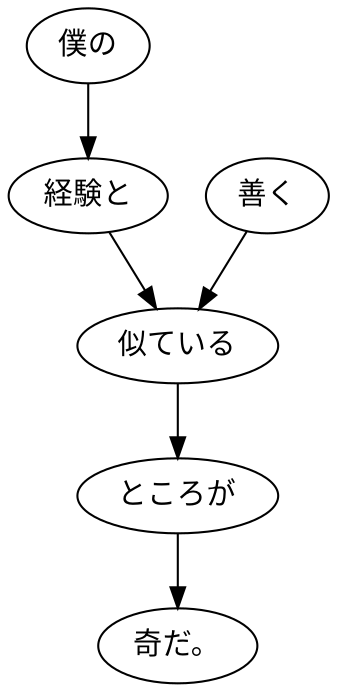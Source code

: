 digraph graph1148 {
	node0 [label="僕の"];
	node1 [label="経験と"];
	node2 [label="善く"];
	node3 [label="似ている"];
	node4 [label="ところが"];
	node5 [label="奇だ。"];
	node0 -> node1;
	node1 -> node3;
	node2 -> node3;
	node3 -> node4;
	node4 -> node5;
}
